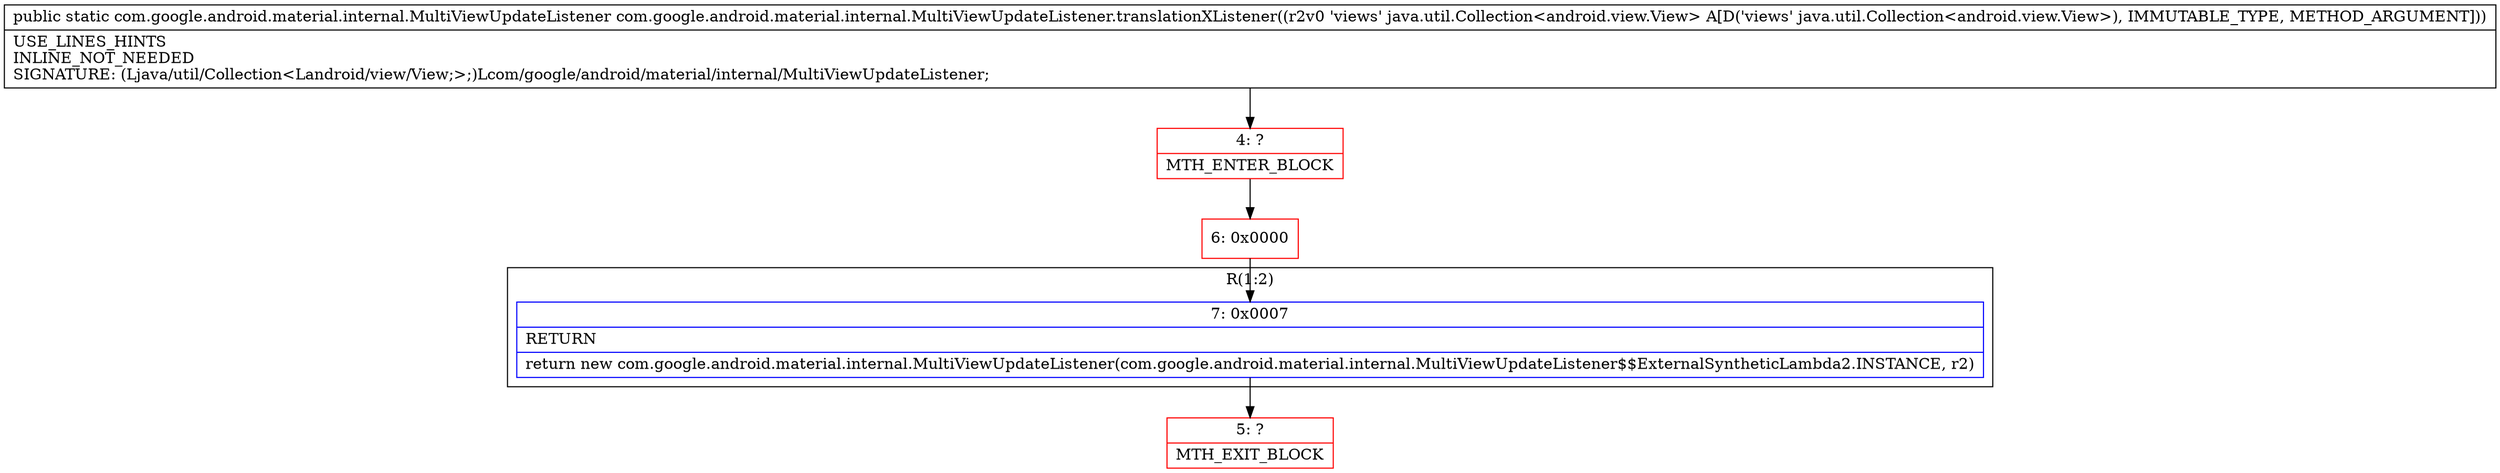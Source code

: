 digraph "CFG forcom.google.android.material.internal.MultiViewUpdateListener.translationXListener(Ljava\/util\/Collection;)Lcom\/google\/android\/material\/internal\/MultiViewUpdateListener;" {
subgraph cluster_Region_1294665741 {
label = "R(1:2)";
node [shape=record,color=blue];
Node_7 [shape=record,label="{7\:\ 0x0007|RETURN\l|return new com.google.android.material.internal.MultiViewUpdateListener(com.google.android.material.internal.MultiViewUpdateListener$$ExternalSyntheticLambda2.INSTANCE, r2)\l}"];
}
Node_4 [shape=record,color=red,label="{4\:\ ?|MTH_ENTER_BLOCK\l}"];
Node_6 [shape=record,color=red,label="{6\:\ 0x0000}"];
Node_5 [shape=record,color=red,label="{5\:\ ?|MTH_EXIT_BLOCK\l}"];
MethodNode[shape=record,label="{public static com.google.android.material.internal.MultiViewUpdateListener com.google.android.material.internal.MultiViewUpdateListener.translationXListener((r2v0 'views' java.util.Collection\<android.view.View\> A[D('views' java.util.Collection\<android.view.View\>), IMMUTABLE_TYPE, METHOD_ARGUMENT]))  | USE_LINES_HINTS\lINLINE_NOT_NEEDED\lSIGNATURE: (Ljava\/util\/Collection\<Landroid\/view\/View;\>;)Lcom\/google\/android\/material\/internal\/MultiViewUpdateListener;\l}"];
MethodNode -> Node_4;Node_7 -> Node_5;
Node_4 -> Node_6;
Node_6 -> Node_7;
}

